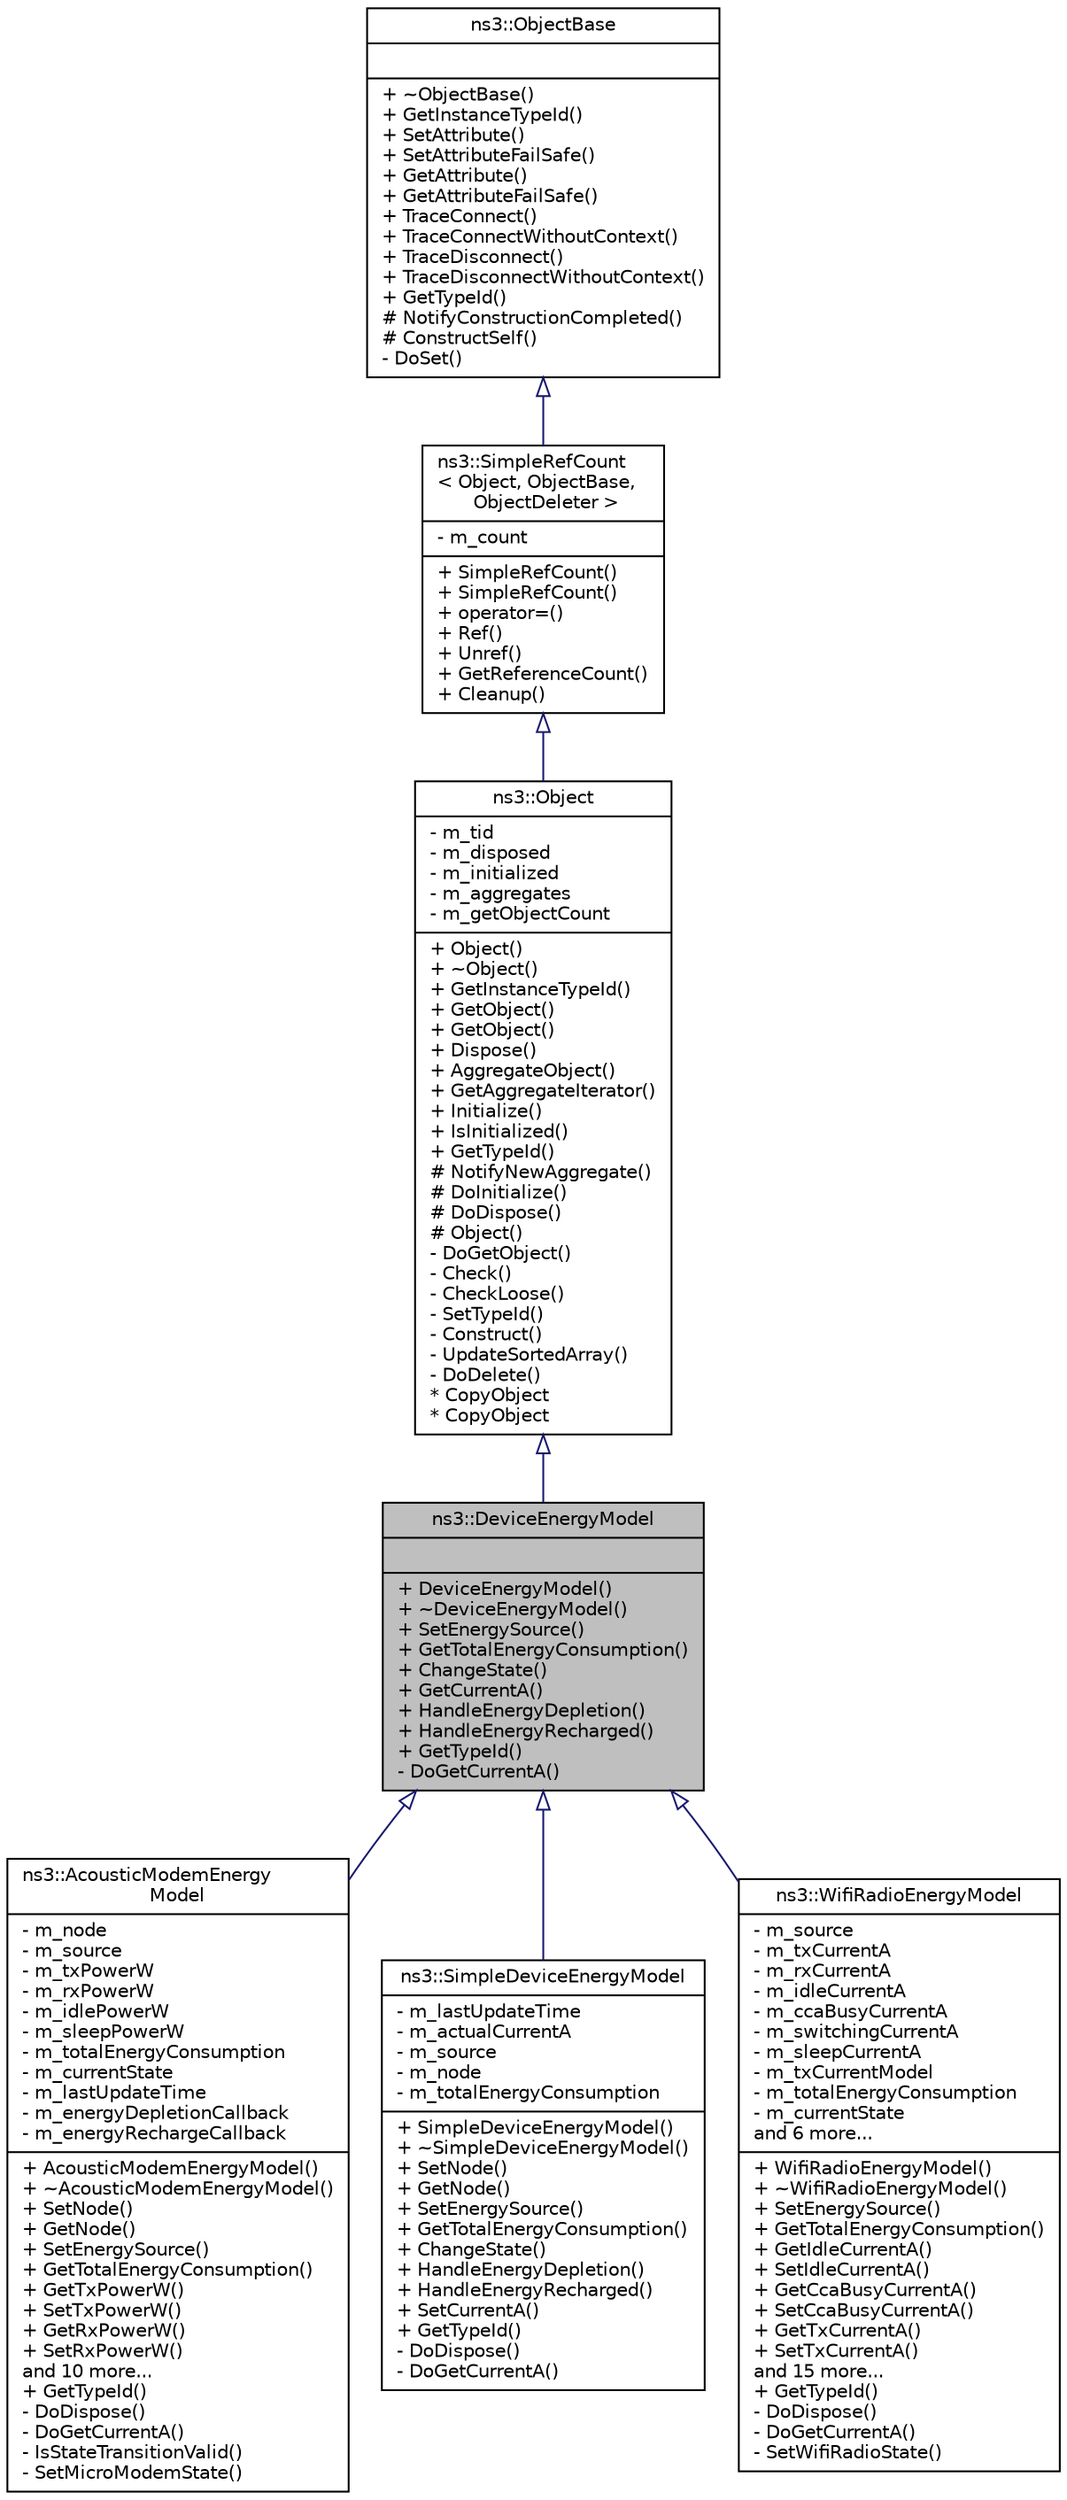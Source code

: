 digraph "ns3::DeviceEnergyModel"
{
  edge [fontname="Helvetica",fontsize="10",labelfontname="Helvetica",labelfontsize="10"];
  node [fontname="Helvetica",fontsize="10",shape=record];
  Node1 [label="{ns3::DeviceEnergyModel\n||+ DeviceEnergyModel()\l+ ~DeviceEnergyModel()\l+ SetEnergySource()\l+ GetTotalEnergyConsumption()\l+ ChangeState()\l+ GetCurrentA()\l+ HandleEnergyDepletion()\l+ HandleEnergyRecharged()\l+ GetTypeId()\l- DoGetCurrentA()\l}",height=0.2,width=0.4,color="black", fillcolor="grey75", style="filled", fontcolor="black"];
  Node2 -> Node1 [dir="back",color="midnightblue",fontsize="10",style="solid",arrowtail="onormal"];
  Node2 [label="{ns3::Object\n|- m_tid\l- m_disposed\l- m_initialized\l- m_aggregates\l- m_getObjectCount\l|+ Object()\l+ ~Object()\l+ GetInstanceTypeId()\l+ GetObject()\l+ GetObject()\l+ Dispose()\l+ AggregateObject()\l+ GetAggregateIterator()\l+ Initialize()\l+ IsInitialized()\l+ GetTypeId()\l# NotifyNewAggregate()\l# DoInitialize()\l# DoDispose()\l# Object()\l- DoGetObject()\l- Check()\l- CheckLoose()\l- SetTypeId()\l- Construct()\l- UpdateSortedArray()\l- DoDelete()\l* CopyObject\l* CopyObject\l}",height=0.2,width=0.4,color="black", fillcolor="white", style="filled",URL="$d9/d77/classns3_1_1Object.html",tooltip="A base class which provides memory management and object aggregation. "];
  Node3 -> Node2 [dir="back",color="midnightblue",fontsize="10",style="solid",arrowtail="onormal"];
  Node3 [label="{ns3::SimpleRefCount\l\< Object, ObjectBase,\l ObjectDeleter \>\n|- m_count\l|+ SimpleRefCount()\l+ SimpleRefCount()\l+ operator=()\l+ Ref()\l+ Unref()\l+ GetReferenceCount()\l+ Cleanup()\l}",height=0.2,width=0.4,color="black", fillcolor="white", style="filled",URL="$da/da1/classns3_1_1SimpleRefCount.html"];
  Node4 -> Node3 [dir="back",color="midnightblue",fontsize="10",style="solid",arrowtail="onormal"];
  Node4 [label="{ns3::ObjectBase\n||+ ~ObjectBase()\l+ GetInstanceTypeId()\l+ SetAttribute()\l+ SetAttributeFailSafe()\l+ GetAttribute()\l+ GetAttributeFailSafe()\l+ TraceConnect()\l+ TraceConnectWithoutContext()\l+ TraceDisconnect()\l+ TraceDisconnectWithoutContext()\l+ GetTypeId()\l# NotifyConstructionCompleted()\l# ConstructSelf()\l- DoSet()\l}",height=0.2,width=0.4,color="black", fillcolor="white", style="filled",URL="$d2/dac/classns3_1_1ObjectBase.html",tooltip="Anchor the ns-3 type and attribute system. "];
  Node1 -> Node5 [dir="back",color="midnightblue",fontsize="10",style="solid",arrowtail="onormal"];
  Node5 [label="{ns3::AcousticModemEnergy\lModel\n|- m_node\l- m_source\l- m_txPowerW\l- m_rxPowerW\l- m_idlePowerW\l- m_sleepPowerW\l- m_totalEnergyConsumption\l- m_currentState\l- m_lastUpdateTime\l- m_energyDepletionCallback\l- m_energyRechargeCallback\l|+ AcousticModemEnergyModel()\l+ ~AcousticModemEnergyModel()\l+ SetNode()\l+ GetNode()\l+ SetEnergySource()\l+ GetTotalEnergyConsumption()\l+ GetTxPowerW()\l+ SetTxPowerW()\l+ GetRxPowerW()\l+ SetRxPowerW()\land 10 more...\l+ GetTypeId()\l- DoDispose()\l- DoGetCurrentA()\l- IsStateTransitionValid()\l- SetMicroModemState()\l}",height=0.2,width=0.4,color="black", fillcolor="white", style="filled",URL="$d4/da6/classns3_1_1AcousticModemEnergyModel.html"];
  Node1 -> Node6 [dir="back",color="midnightblue",fontsize="10",style="solid",arrowtail="onormal"];
  Node6 [label="{ns3::SimpleDeviceEnergyModel\n|- m_lastUpdateTime\l- m_actualCurrentA\l- m_source\l- m_node\l- m_totalEnergyConsumption\l|+ SimpleDeviceEnergyModel()\l+ ~SimpleDeviceEnergyModel()\l+ SetNode()\l+ GetNode()\l+ SetEnergySource()\l+ GetTotalEnergyConsumption()\l+ ChangeState()\l+ HandleEnergyDepletion()\l+ HandleEnergyRecharged()\l+ SetCurrentA()\l+ GetTypeId()\l- DoDispose()\l- DoGetCurrentA()\l}",height=0.2,width=0.4,color="black", fillcolor="white", style="filled",URL="$d4/dca/classns3_1_1SimpleDeviceEnergyModel.html"];
  Node1 -> Node7 [dir="back",color="midnightblue",fontsize="10",style="solid",arrowtail="onormal"];
  Node7 [label="{ns3::WifiRadioEnergyModel\n|- m_source\l- m_txCurrentA\l- m_rxCurrentA\l- m_idleCurrentA\l- m_ccaBusyCurrentA\l- m_switchingCurrentA\l- m_sleepCurrentA\l- m_txCurrentModel\l- m_totalEnergyConsumption\l- m_currentState\land 6 more...\l|+ WifiRadioEnergyModel()\l+ ~WifiRadioEnergyModel()\l+ SetEnergySource()\l+ GetTotalEnergyConsumption()\l+ GetIdleCurrentA()\l+ SetIdleCurrentA()\l+ GetCcaBusyCurrentA()\l+ SetCcaBusyCurrentA()\l+ GetTxCurrentA()\l+ SetTxCurrentA()\land 15 more...\l+ GetTypeId()\l- DoDispose()\l- DoGetCurrentA()\l- SetWifiRadioState()\l}",height=0.2,width=0.4,color="black", fillcolor="white", style="filled",URL="$dd/dd4/classns3_1_1WifiRadioEnergyModel.html",tooltip="A WiFi radio energy model. "];
}
